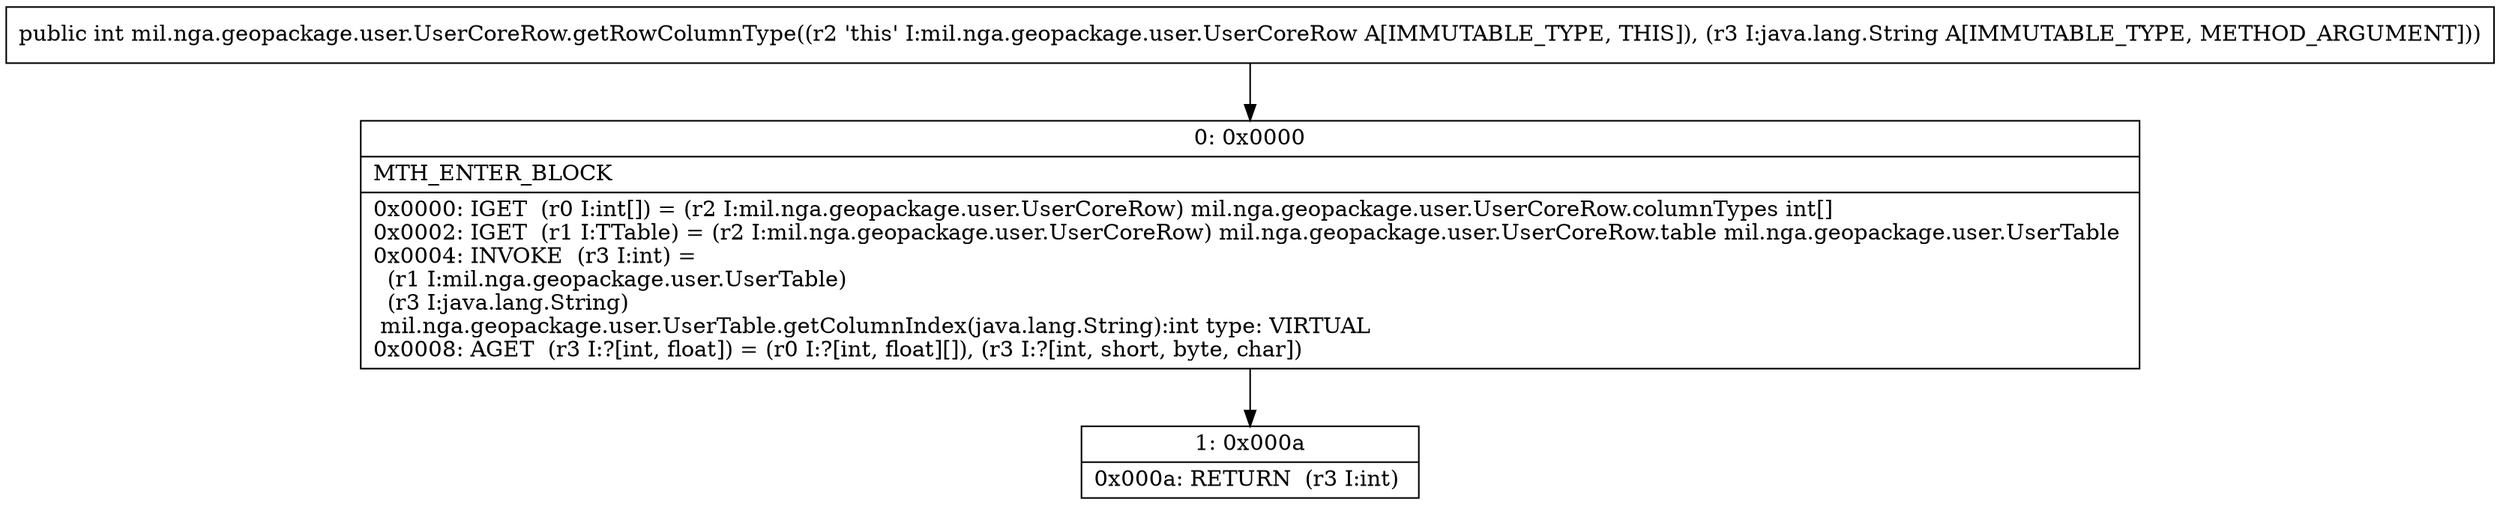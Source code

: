 digraph "CFG formil.nga.geopackage.user.UserCoreRow.getRowColumnType(Ljava\/lang\/String;)I" {
Node_0 [shape=record,label="{0\:\ 0x0000|MTH_ENTER_BLOCK\l|0x0000: IGET  (r0 I:int[]) = (r2 I:mil.nga.geopackage.user.UserCoreRow) mil.nga.geopackage.user.UserCoreRow.columnTypes int[] \l0x0002: IGET  (r1 I:TTable) = (r2 I:mil.nga.geopackage.user.UserCoreRow) mil.nga.geopackage.user.UserCoreRow.table mil.nga.geopackage.user.UserTable \l0x0004: INVOKE  (r3 I:int) = \l  (r1 I:mil.nga.geopackage.user.UserTable)\l  (r3 I:java.lang.String)\l mil.nga.geopackage.user.UserTable.getColumnIndex(java.lang.String):int type: VIRTUAL \l0x0008: AGET  (r3 I:?[int, float]) = (r0 I:?[int, float][]), (r3 I:?[int, short, byte, char]) \l}"];
Node_1 [shape=record,label="{1\:\ 0x000a|0x000a: RETURN  (r3 I:int) \l}"];
MethodNode[shape=record,label="{public int mil.nga.geopackage.user.UserCoreRow.getRowColumnType((r2 'this' I:mil.nga.geopackage.user.UserCoreRow A[IMMUTABLE_TYPE, THIS]), (r3 I:java.lang.String A[IMMUTABLE_TYPE, METHOD_ARGUMENT])) }"];
MethodNode -> Node_0;
Node_0 -> Node_1;
}

